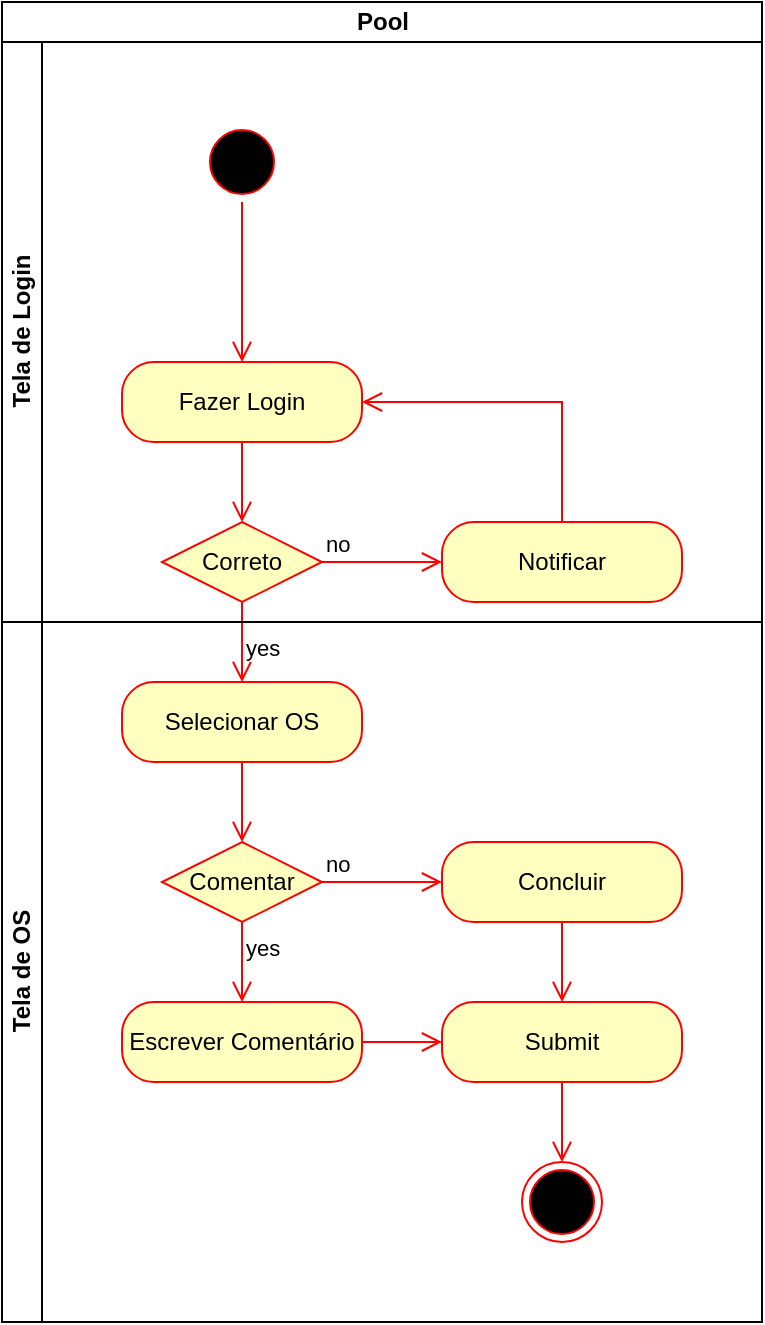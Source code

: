<mxfile version="21.1.8" type="device">
  <diagram name="Página-1" id="9EazwUGn9PdjmspBgx3A">
    <mxGraphModel dx="1235" dy="708" grid="1" gridSize="10" guides="1" tooltips="1" connect="1" arrows="1" fold="1" page="1" pageScale="1" pageWidth="827" pageHeight="1169" math="0" shadow="0">
      <root>
        <mxCell id="0" />
        <mxCell id="1" parent="0" />
        <mxCell id="Zjw_ZflndusPWeVJ96lH-5" value="" style="ellipse;html=1;shape=startState;fillColor=#000000;strokeColor=#ff0000;" vertex="1" parent="1">
          <mxGeometry x="200" y="80" width="40" height="40" as="geometry" />
        </mxCell>
        <mxCell id="Zjw_ZflndusPWeVJ96lH-6" value="" style="edgeStyle=orthogonalEdgeStyle;html=1;verticalAlign=bottom;endArrow=open;endSize=8;strokeColor=#ff0000;rounded=0;entryX=0.5;entryY=0;entryDx=0;entryDy=0;" edge="1" source="Zjw_ZflndusPWeVJ96lH-5" parent="1" target="Zjw_ZflndusPWeVJ96lH-7">
          <mxGeometry relative="1" as="geometry">
            <mxPoint x="220" y="180" as="targetPoint" />
          </mxGeometry>
        </mxCell>
        <mxCell id="Zjw_ZflndusPWeVJ96lH-7" value="Fazer Login" style="rounded=1;whiteSpace=wrap;html=1;arcSize=40;fontColor=#000000;fillColor=#ffffc0;strokeColor=#ff0000;" vertex="1" parent="1">
          <mxGeometry x="160" y="200" width="120" height="40" as="geometry" />
        </mxCell>
        <mxCell id="Zjw_ZflndusPWeVJ96lH-8" value="" style="edgeStyle=orthogonalEdgeStyle;html=1;verticalAlign=bottom;endArrow=open;endSize=8;strokeColor=#ff0000;rounded=0;entryX=0.5;entryY=0;entryDx=0;entryDy=0;" edge="1" source="Zjw_ZflndusPWeVJ96lH-7" parent="1" target="Zjw_ZflndusPWeVJ96lH-10">
          <mxGeometry relative="1" as="geometry">
            <mxPoint x="320" y="250" as="targetPoint" />
          </mxGeometry>
        </mxCell>
        <mxCell id="Zjw_ZflndusPWeVJ96lH-10" value="Correto" style="rhombus;whiteSpace=wrap;html=1;fontColor=#000000;fillColor=#ffffc0;strokeColor=#ff0000;" vertex="1" parent="1">
          <mxGeometry x="180" y="280" width="80" height="40" as="geometry" />
        </mxCell>
        <mxCell id="Zjw_ZflndusPWeVJ96lH-11" value="no" style="edgeStyle=orthogonalEdgeStyle;html=1;align=left;verticalAlign=bottom;endArrow=open;endSize=8;strokeColor=#ff0000;rounded=0;entryX=0;entryY=0.5;entryDx=0;entryDy=0;" edge="1" source="Zjw_ZflndusPWeVJ96lH-10" parent="1" target="Zjw_ZflndusPWeVJ96lH-13">
          <mxGeometry x="-1" relative="1" as="geometry">
            <mxPoint x="320" y="300" as="targetPoint" />
          </mxGeometry>
        </mxCell>
        <mxCell id="Zjw_ZflndusPWeVJ96lH-12" value="yes" style="edgeStyle=orthogonalEdgeStyle;html=1;align=left;verticalAlign=top;endArrow=open;endSize=8;strokeColor=#ff0000;rounded=0;entryX=0.5;entryY=0;entryDx=0;entryDy=0;" edge="1" source="Zjw_ZflndusPWeVJ96lH-10" parent="1" target="Zjw_ZflndusPWeVJ96lH-15">
          <mxGeometry x="-0.5" relative="1" as="geometry">
            <mxPoint x="220" y="360" as="targetPoint" />
            <Array as="points" />
            <mxPoint as="offset" />
          </mxGeometry>
        </mxCell>
        <mxCell id="Zjw_ZflndusPWeVJ96lH-13" value="Notificar" style="rounded=1;whiteSpace=wrap;html=1;arcSize=40;fontColor=#000000;fillColor=#ffffc0;strokeColor=#ff0000;" vertex="1" parent="1">
          <mxGeometry x="320" y="280" width="120" height="40" as="geometry" />
        </mxCell>
        <mxCell id="Zjw_ZflndusPWeVJ96lH-14" value="" style="edgeStyle=orthogonalEdgeStyle;html=1;verticalAlign=bottom;endArrow=open;endSize=8;strokeColor=#ff0000;rounded=0;entryX=1;entryY=0.5;entryDx=0;entryDy=0;" edge="1" source="Zjw_ZflndusPWeVJ96lH-13" parent="1" target="Zjw_ZflndusPWeVJ96lH-7">
          <mxGeometry relative="1" as="geometry">
            <mxPoint x="410" y="360" as="targetPoint" />
            <Array as="points">
              <mxPoint x="380" y="220" />
            </Array>
          </mxGeometry>
        </mxCell>
        <mxCell id="Zjw_ZflndusPWeVJ96lH-15" value="Selecionar OS" style="rounded=1;whiteSpace=wrap;html=1;arcSize=40;fontColor=#000000;fillColor=#ffffc0;strokeColor=#ff0000;" vertex="1" parent="1">
          <mxGeometry x="160" y="360" width="120" height="40" as="geometry" />
        </mxCell>
        <mxCell id="Zjw_ZflndusPWeVJ96lH-16" value="" style="edgeStyle=orthogonalEdgeStyle;html=1;verticalAlign=bottom;endArrow=open;endSize=8;strokeColor=#ff0000;rounded=0;entryX=0.5;entryY=0;entryDx=0;entryDy=0;" edge="1" source="Zjw_ZflndusPWeVJ96lH-15" parent="1" target="Zjw_ZflndusPWeVJ96lH-19">
          <mxGeometry relative="1" as="geometry">
            <mxPoint x="220" y="460" as="targetPoint" />
          </mxGeometry>
        </mxCell>
        <mxCell id="Zjw_ZflndusPWeVJ96lH-19" value="Comentar" style="rhombus;whiteSpace=wrap;html=1;fontColor=#000000;fillColor=#ffffc0;strokeColor=#ff0000;" vertex="1" parent="1">
          <mxGeometry x="180" y="440" width="80" height="40" as="geometry" />
        </mxCell>
        <mxCell id="Zjw_ZflndusPWeVJ96lH-20" value="no" style="edgeStyle=orthogonalEdgeStyle;html=1;align=left;verticalAlign=bottom;endArrow=open;endSize=8;strokeColor=#ff0000;rounded=0;entryX=0;entryY=0.5;entryDx=0;entryDy=0;" edge="1" source="Zjw_ZflndusPWeVJ96lH-19" parent="1" target="Zjw_ZflndusPWeVJ96lH-35">
          <mxGeometry x="-1" relative="1" as="geometry">
            <mxPoint x="320" y="460" as="targetPoint" />
          </mxGeometry>
        </mxCell>
        <mxCell id="Zjw_ZflndusPWeVJ96lH-21" value="yes" style="edgeStyle=orthogonalEdgeStyle;html=1;align=left;verticalAlign=top;endArrow=open;endSize=8;strokeColor=#ff0000;rounded=0;entryX=0.5;entryY=0;entryDx=0;entryDy=0;" edge="1" source="Zjw_ZflndusPWeVJ96lH-19" parent="1" target="Zjw_ZflndusPWeVJ96lH-23">
          <mxGeometry x="-1" relative="1" as="geometry">
            <mxPoint x="220" y="520" as="targetPoint" />
            <mxPoint x="220" y="490" as="sourcePoint" />
            <Array as="points" />
          </mxGeometry>
        </mxCell>
        <mxCell id="Zjw_ZflndusPWeVJ96lH-23" value="Escrever Comentário" style="rounded=1;whiteSpace=wrap;html=1;arcSize=40;fontColor=#000000;fillColor=#ffffc0;strokeColor=#ff0000;" vertex="1" parent="1">
          <mxGeometry x="160" y="520" width="120" height="40" as="geometry" />
        </mxCell>
        <mxCell id="Zjw_ZflndusPWeVJ96lH-24" value="" style="edgeStyle=orthogonalEdgeStyle;html=1;verticalAlign=bottom;endArrow=open;endSize=8;strokeColor=#ff0000;rounded=0;entryX=0;entryY=0.5;entryDx=0;entryDy=0;" edge="1" source="Zjw_ZflndusPWeVJ96lH-23" parent="1" target="Zjw_ZflndusPWeVJ96lH-31">
          <mxGeometry relative="1" as="geometry">
            <mxPoint x="320" y="540" as="targetPoint" />
          </mxGeometry>
        </mxCell>
        <mxCell id="Zjw_ZflndusPWeVJ96lH-31" value="Submit" style="rounded=1;whiteSpace=wrap;html=1;arcSize=40;fontColor=#000000;fillColor=#ffffc0;strokeColor=#ff0000;" vertex="1" parent="1">
          <mxGeometry x="320" y="520" width="120" height="40" as="geometry" />
        </mxCell>
        <mxCell id="Zjw_ZflndusPWeVJ96lH-32" value="" style="edgeStyle=orthogonalEdgeStyle;html=1;verticalAlign=bottom;endArrow=open;endSize=8;strokeColor=#ff0000;rounded=0;entryX=0.5;entryY=0;entryDx=0;entryDy=0;" edge="1" source="Zjw_ZflndusPWeVJ96lH-31" parent="1" target="Zjw_ZflndusPWeVJ96lH-33">
          <mxGeometry relative="1" as="geometry">
            <mxPoint x="380" y="620" as="targetPoint" />
          </mxGeometry>
        </mxCell>
        <mxCell id="Zjw_ZflndusPWeVJ96lH-33" value="" style="ellipse;html=1;shape=endState;fillColor=#000000;strokeColor=#ff0000;" vertex="1" parent="1">
          <mxGeometry x="360" y="600" width="40" height="40" as="geometry" />
        </mxCell>
        <mxCell id="Zjw_ZflndusPWeVJ96lH-35" value="Concluir" style="rounded=1;whiteSpace=wrap;html=1;arcSize=40;fontColor=#000000;fillColor=#ffffc0;strokeColor=#ff0000;" vertex="1" parent="1">
          <mxGeometry x="320" y="440" width="120" height="40" as="geometry" />
        </mxCell>
        <mxCell id="Zjw_ZflndusPWeVJ96lH-36" value="" style="edgeStyle=orthogonalEdgeStyle;html=1;verticalAlign=bottom;endArrow=open;endSize=8;strokeColor=#ff0000;rounded=0;entryX=0.5;entryY=0;entryDx=0;entryDy=0;" edge="1" source="Zjw_ZflndusPWeVJ96lH-35" parent="1" target="Zjw_ZflndusPWeVJ96lH-31">
          <mxGeometry relative="1" as="geometry">
            <mxPoint x="410" y="360" as="targetPoint" />
          </mxGeometry>
        </mxCell>
        <mxCell id="Zjw_ZflndusPWeVJ96lH-37" value="Pool" style="swimlane;childLayout=stackLayout;resizeParent=1;resizeParentMax=0;horizontal=1;startSize=20;horizontalStack=0;html=1;" vertex="1" parent="1">
          <mxGeometry x="100" y="20" width="380" height="310" as="geometry">
            <mxRectangle x="500" y="190" width="70" height="30" as="alternateBounds" />
          </mxGeometry>
        </mxCell>
        <mxCell id="Zjw_ZflndusPWeVJ96lH-39" value="Tela de OS" style="swimlane;startSize=20;horizontal=0;html=1;" vertex="1" parent="1">
          <mxGeometry x="100" y="330" width="380" height="350" as="geometry" />
        </mxCell>
        <mxCell id="Zjw_ZflndusPWeVJ96lH-38" value="Tela de Login" style="swimlane;startSize=20;horizontal=0;html=1;" vertex="1" parent="1">
          <mxGeometry x="100" y="40" width="380" height="290" as="geometry" />
        </mxCell>
      </root>
    </mxGraphModel>
  </diagram>
</mxfile>
